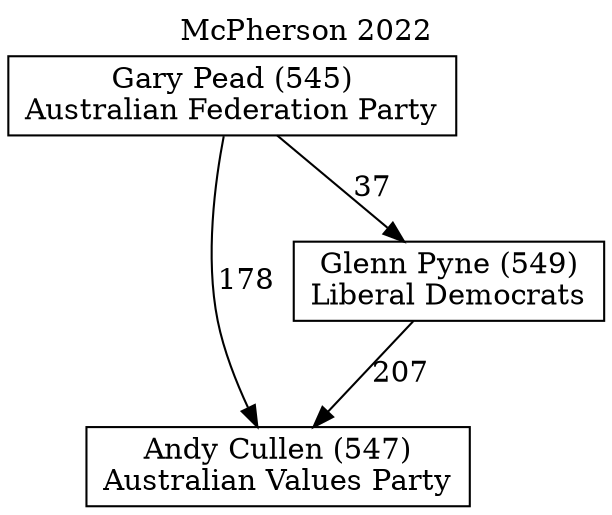 // House preference flow
digraph "Andy Cullen (547)_McPherson_2022" {
	graph [label="McPherson 2022" labelloc=t mclimit=10]
	node [shape=box]
	"Andy Cullen (547)" [label="Andy Cullen (547)
Australian Values Party"]
	"Glenn Pyne (549)" [label="Glenn Pyne (549)
Liberal Democrats"]
	"Gary Pead (545)" [label="Gary Pead (545)
Australian Federation Party"]
	"Glenn Pyne (549)" -> "Andy Cullen (547)" [label=207]
	"Gary Pead (545)" -> "Glenn Pyne (549)" [label=37]
	"Gary Pead (545)" -> "Andy Cullen (547)" [label=178]
}
